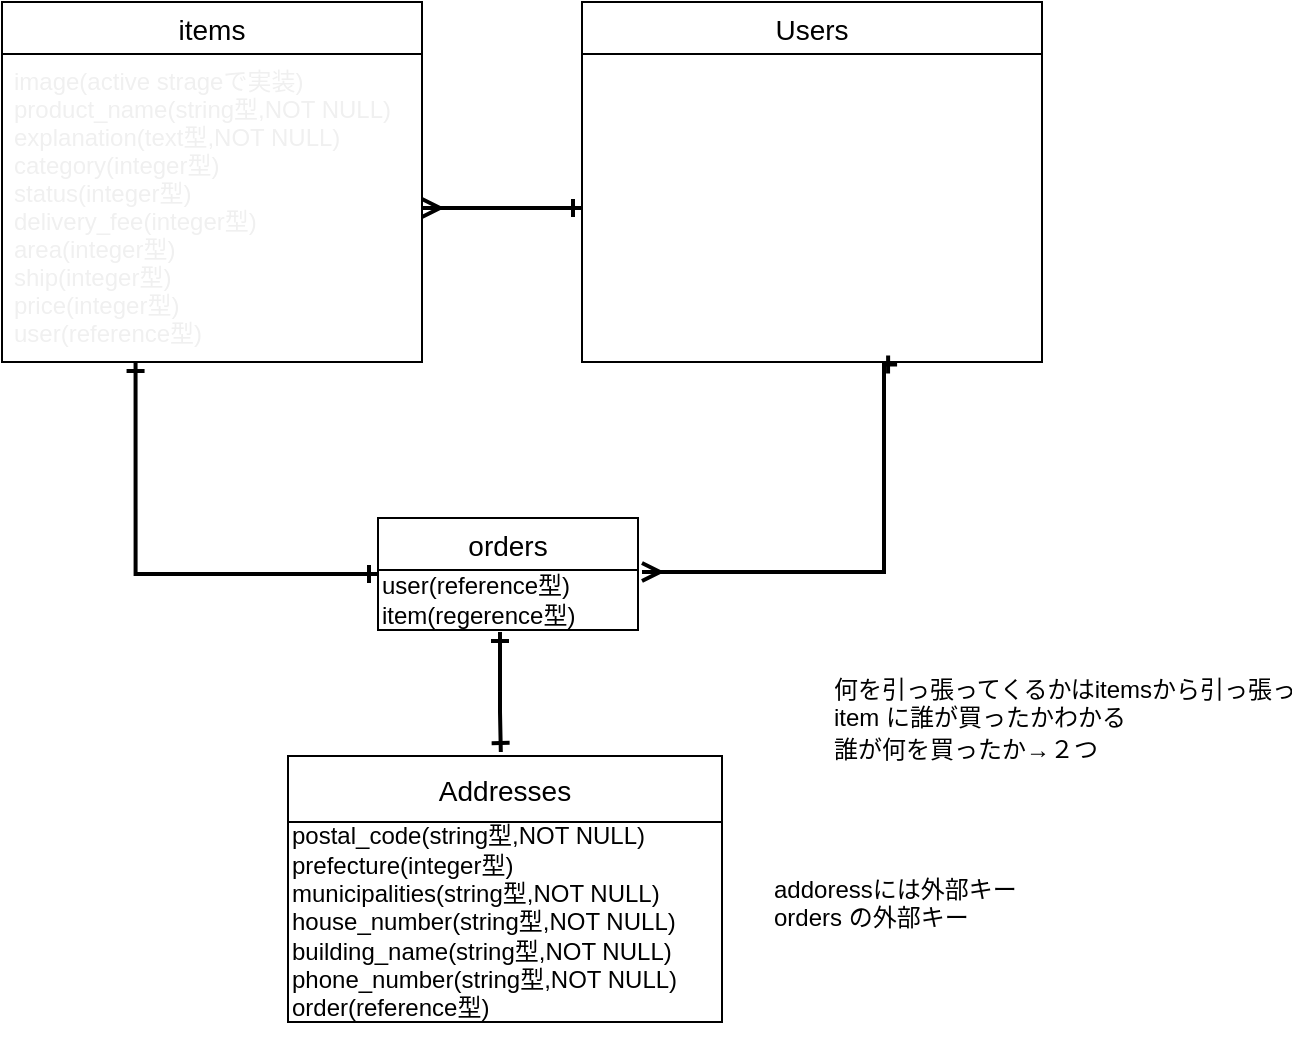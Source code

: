 <mxfile>
    <diagram id="WFBuRXpZLTCX9EL_ACQm" name="ページ1">
        <mxGraphModel dx="326" dy="1568" grid="1" gridSize="10" guides="1" tooltips="1" connect="1" arrows="1" fold="1" page="1" pageScale="1" pageWidth="827" pageHeight="1169" background="none" math="0" shadow="0">
            <root>
                <mxCell id="0"/>
                <mxCell id="1" parent="0"/>
                <mxCell id="28" value="Addresses" style="swimlane;fontStyle=0;childLayout=stackLayout;horizontal=1;startSize=33;horizontalStack=0;resizeParent=1;resizeParentMax=0;resizeLast=0;collapsible=1;marginBottom=0;align=center;fontSize=14;" parent="1" vertex="1">
                    <mxGeometry x="203" y="337" width="217" height="133" as="geometry">
                        <mxRectangle x="156" y="222" width="50" height="26" as="alternateBounds"/>
                    </mxGeometry>
                </mxCell>
                <mxCell id="65" value="&lt;span&gt;postal_code&lt;/span&gt;(string型,NOT NULL)&lt;br style=&quot;padding: 0px ; margin: 0px&quot;&gt;&lt;span&gt;prefecture&lt;/span&gt;(integer型)&lt;br style=&quot;padding: 0px ; margin: 0px&quot;&gt;&lt;span&gt;municipalities&lt;/span&gt;(string型,NOT NULL)&lt;br style=&quot;padding: 0px ; margin: 0px&quot;&gt;&lt;span&gt;house_number&lt;/span&gt;(string型,NOT NULL)&lt;br style=&quot;padding: 0px ; margin: 0px&quot;&gt;&lt;span&gt;building_name&lt;/span&gt;(string型,NOT NULL)&lt;br style=&quot;padding: 0px ; margin: 0px&quot;&gt;&lt;span&gt;phone_number&lt;/span&gt;(string型,NOT NULL)&lt;br&gt;order(reference型)" style="text;html=1;align=left;verticalAlign=middle;resizable=0;points=[];autosize=1;" parent="28" vertex="1">
                    <mxGeometry y="33" width="217" height="100" as="geometry"/>
                </mxCell>
                <mxCell id="40" value="items" style="swimlane;fontStyle=0;childLayout=stackLayout;horizontal=1;startSize=26;horizontalStack=0;resizeParent=1;resizeParentMax=0;resizeLast=0;collapsible=1;marginBottom=0;align=center;fontSize=14;" parent="1" vertex="1">
                    <mxGeometry x="60" y="-40" width="210" height="180" as="geometry"/>
                </mxCell>
                <mxCell id="41" value="image(active strageで実装)&#10;product_name(string型,NOT NULL)&#10;explanation(text型,NOT NULL)&#10;category(integer型)&#10;status(integer型)&#10;delivery_fee(integer型)&#10;area(integer型)&#10;ship(integer型)&#10;price(integer型)&#10;user(reference型)" style="text;strokeColor=none;fillColor=none;spacingLeft=4;spacingRight=4;overflow=hidden;rotatable=0;points=[[0,0.5],[1,0.5]];portConstraint=eastwest;fontSize=12;fontColor=#F0F0F0;" parent="40" vertex="1">
                    <mxGeometry y="26" width="210" height="154" as="geometry"/>
                </mxCell>
                <mxCell id="44" value="Users" style="swimlane;fontStyle=0;childLayout=stackLayout;horizontal=1;startSize=26;horizontalStack=0;resizeParent=1;resizeParentMax=0;resizeLast=0;collapsible=1;marginBottom=0;align=center;fontSize=14;" parent="1" vertex="1">
                    <mxGeometry x="350" y="-40" width="230" height="180" as="geometry"/>
                </mxCell>
                <mxCell id="66" style="edgeStyle=orthogonalEdgeStyle;rounded=0;orthogonalLoop=1;jettySize=auto;html=1;exitX=1;exitY=0.5;exitDx=0;exitDy=0;" parent="44" source="45" target="45" edge="1">
                    <mxGeometry relative="1" as="geometry"/>
                </mxCell>
                <mxCell id="45" value="nickname(string型,NOT NULL)&#10;email(string型,NOT NULL,unique: true)&#10;password(string型,NOT NULL)&#10;last_name_kanji(string型,NOT NULL)&#10;first_name_kanji(string型,NOT NULL)&#10;last_name_kana(string型,NOT NULL)&#10;first_name_kana(string型,NOT NULL)&#10;birthday(date型)" style="text;strokeColor=none;fillColor=none;spacingLeft=4;spacingRight=4;overflow=hidden;rotatable=0;points=[[0,0.5],[1,0.5]];portConstraint=eastwest;fontSize=12;fontColor=#FFFFFF;" parent="44" vertex="1">
                    <mxGeometry y="26" width="230" height="154" as="geometry"/>
                </mxCell>
                <mxCell id="60" style="edgeStyle=orthogonalEdgeStyle;rounded=0;orthogonalLoop=1;jettySize=auto;html=1;exitX=0;exitY=0.5;exitDx=0;exitDy=0;entryX=0.318;entryY=1;entryDx=0;entryDy=0;entryPerimeter=0;startArrow=ERone;startFill=0;endArrow=ERone;endFill=0;strokeWidth=2;" parent="1" source="47" target="41" edge="1">
                    <mxGeometry relative="1" as="geometry">
                        <mxPoint x="100" y="210" as="targetPoint"/>
                    </mxGeometry>
                </mxCell>
                <mxCell id="61" style="edgeStyle=orthogonalEdgeStyle;rounded=0;orthogonalLoop=1;jettySize=auto;html=1;strokeWidth=2;endArrow=ERone;endFill=0;startArrow=ERone;startFill=0;" parent="1" edge="1">
                    <mxGeometry relative="1" as="geometry">
                        <mxPoint x="309" y="275" as="sourcePoint"/>
                        <mxPoint x="309.41" y="335" as="targetPoint"/>
                        <Array as="points">
                            <mxPoint x="309.41" y="315"/>
                            <mxPoint x="309.41" y="315"/>
                        </Array>
                    </mxGeometry>
                </mxCell>
                <mxCell id="63" style="edgeStyle=orthogonalEdgeStyle;rounded=0;orthogonalLoop=1;jettySize=auto;html=1;entryX=0.685;entryY=1.008;entryDx=0;entryDy=0;entryPerimeter=0;strokeWidth=2;endArrow=ERone;endFill=0;startArrow=ERmany;startFill=0;" parent="1" target="45" edge="1">
                    <mxGeometry relative="1" as="geometry">
                        <mxPoint x="690" y="270" as="targetPoint"/>
                        <Array as="points">
                            <mxPoint x="501" y="245"/>
                        </Array>
                        <mxPoint x="380" y="245" as="sourcePoint"/>
                    </mxGeometry>
                </mxCell>
                <mxCell id="47" value="orders" style="swimlane;fontStyle=0;childLayout=stackLayout;horizontal=1;startSize=26;horizontalStack=0;resizeParent=1;resizeParentMax=0;resizeLast=0;collapsible=1;marginBottom=0;align=center;fontSize=14;" parent="1" vertex="1">
                    <mxGeometry x="248" y="218" width="130" height="56" as="geometry">
                        <mxRectangle x="200" y="230" width="70" height="26" as="alternateBounds"/>
                    </mxGeometry>
                </mxCell>
                <mxCell id="75" value="&lt;div&gt;&lt;span&gt;user(reference型)&lt;/span&gt;&lt;/div&gt;&lt;div&gt;&lt;span&gt;item(regerence型)&lt;/span&gt;&lt;/div&gt;" style="text;html=1;align=left;verticalAlign=middle;resizable=0;points=[];autosize=1;" parent="47" vertex="1">
                    <mxGeometry y="26" width="130" height="30" as="geometry"/>
                </mxCell>
                <mxCell id="49" value="addoressには外部キー&#10;orders の外部キー" style="text;strokeColor=none;fillColor=none;spacingLeft=4;spacingRight=4;overflow=hidden;rotatable=0;points=[[0,0.5],[1,0.5]];portConstraint=eastwest;fontSize=12;" parent="1" vertex="1">
                    <mxGeometry x="440" y="390" width="240" height="84" as="geometry"/>
                </mxCell>
                <mxCell id="72" style="edgeStyle=orthogonalEdgeStyle;rounded=0;orthogonalLoop=1;jettySize=auto;html=1;entryX=1;entryY=0.5;entryDx=0;entryDy=0;startArrow=ERone;startFill=0;endArrow=ERmany;endFill=0;strokeWidth=2;" parent="1" source="45" target="41" edge="1">
                    <mxGeometry relative="1" as="geometry"/>
                </mxCell>
                <mxCell id="48" value="誰が何を買ったか→２つ" style="text;strokeColor=none;fillColor=none;spacingLeft=4;spacingRight=4;overflow=hidden;rotatable=0;points=[[0,0.5],[1,0.5]];portConstraint=eastwest;fontSize=12;" parent="1" vertex="1">
                    <mxGeometry x="470" y="320" width="240" height="30" as="geometry"/>
                </mxCell>
                <mxCell id="50" value="何を引っ張ってくるかはitemsから引っ張ってくる&#10;item に誰が買ったかわかる&#10;" style="text;strokeColor=none;fillColor=none;spacingLeft=4;spacingRight=4;overflow=hidden;rotatable=0;points=[[0,0.5],[1,0.5]];portConstraint=eastwest;fontSize=12;" parent="1" vertex="1">
                    <mxGeometry x="470" y="290" width="240" height="54" as="geometry"/>
                </mxCell>
            </root>
        </mxGraphModel>
    </diagram>
</mxfile>